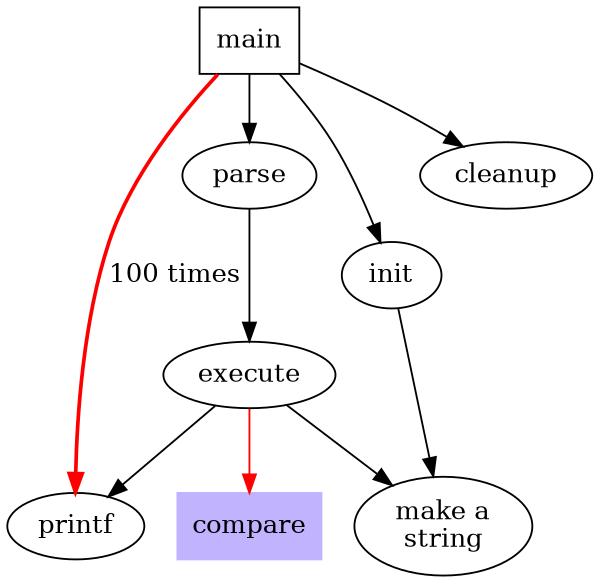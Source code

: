 digraph G {
  size = "4,4";
  main [shape=box];
  main -> parse [weight=8];
  parse -> execute;
  main -> init [stype=dotted];
  main -> cleanup;
  execute -> {make_string; printf}
  init -> make_string;
  edge [color=red];
  main -> printf [style=bold,label="100 times"];
  make_string [label="make a\nstring"];
  node [shape=box,style=filled,color=".7 .3 1.0"];
  execute ->compare;
}

/*
 * 框形状, 颜色, 填充
 * 多指
 * 控制edge颜色(在颜色语句之后的都生效)
 * edge上的注释
 */
